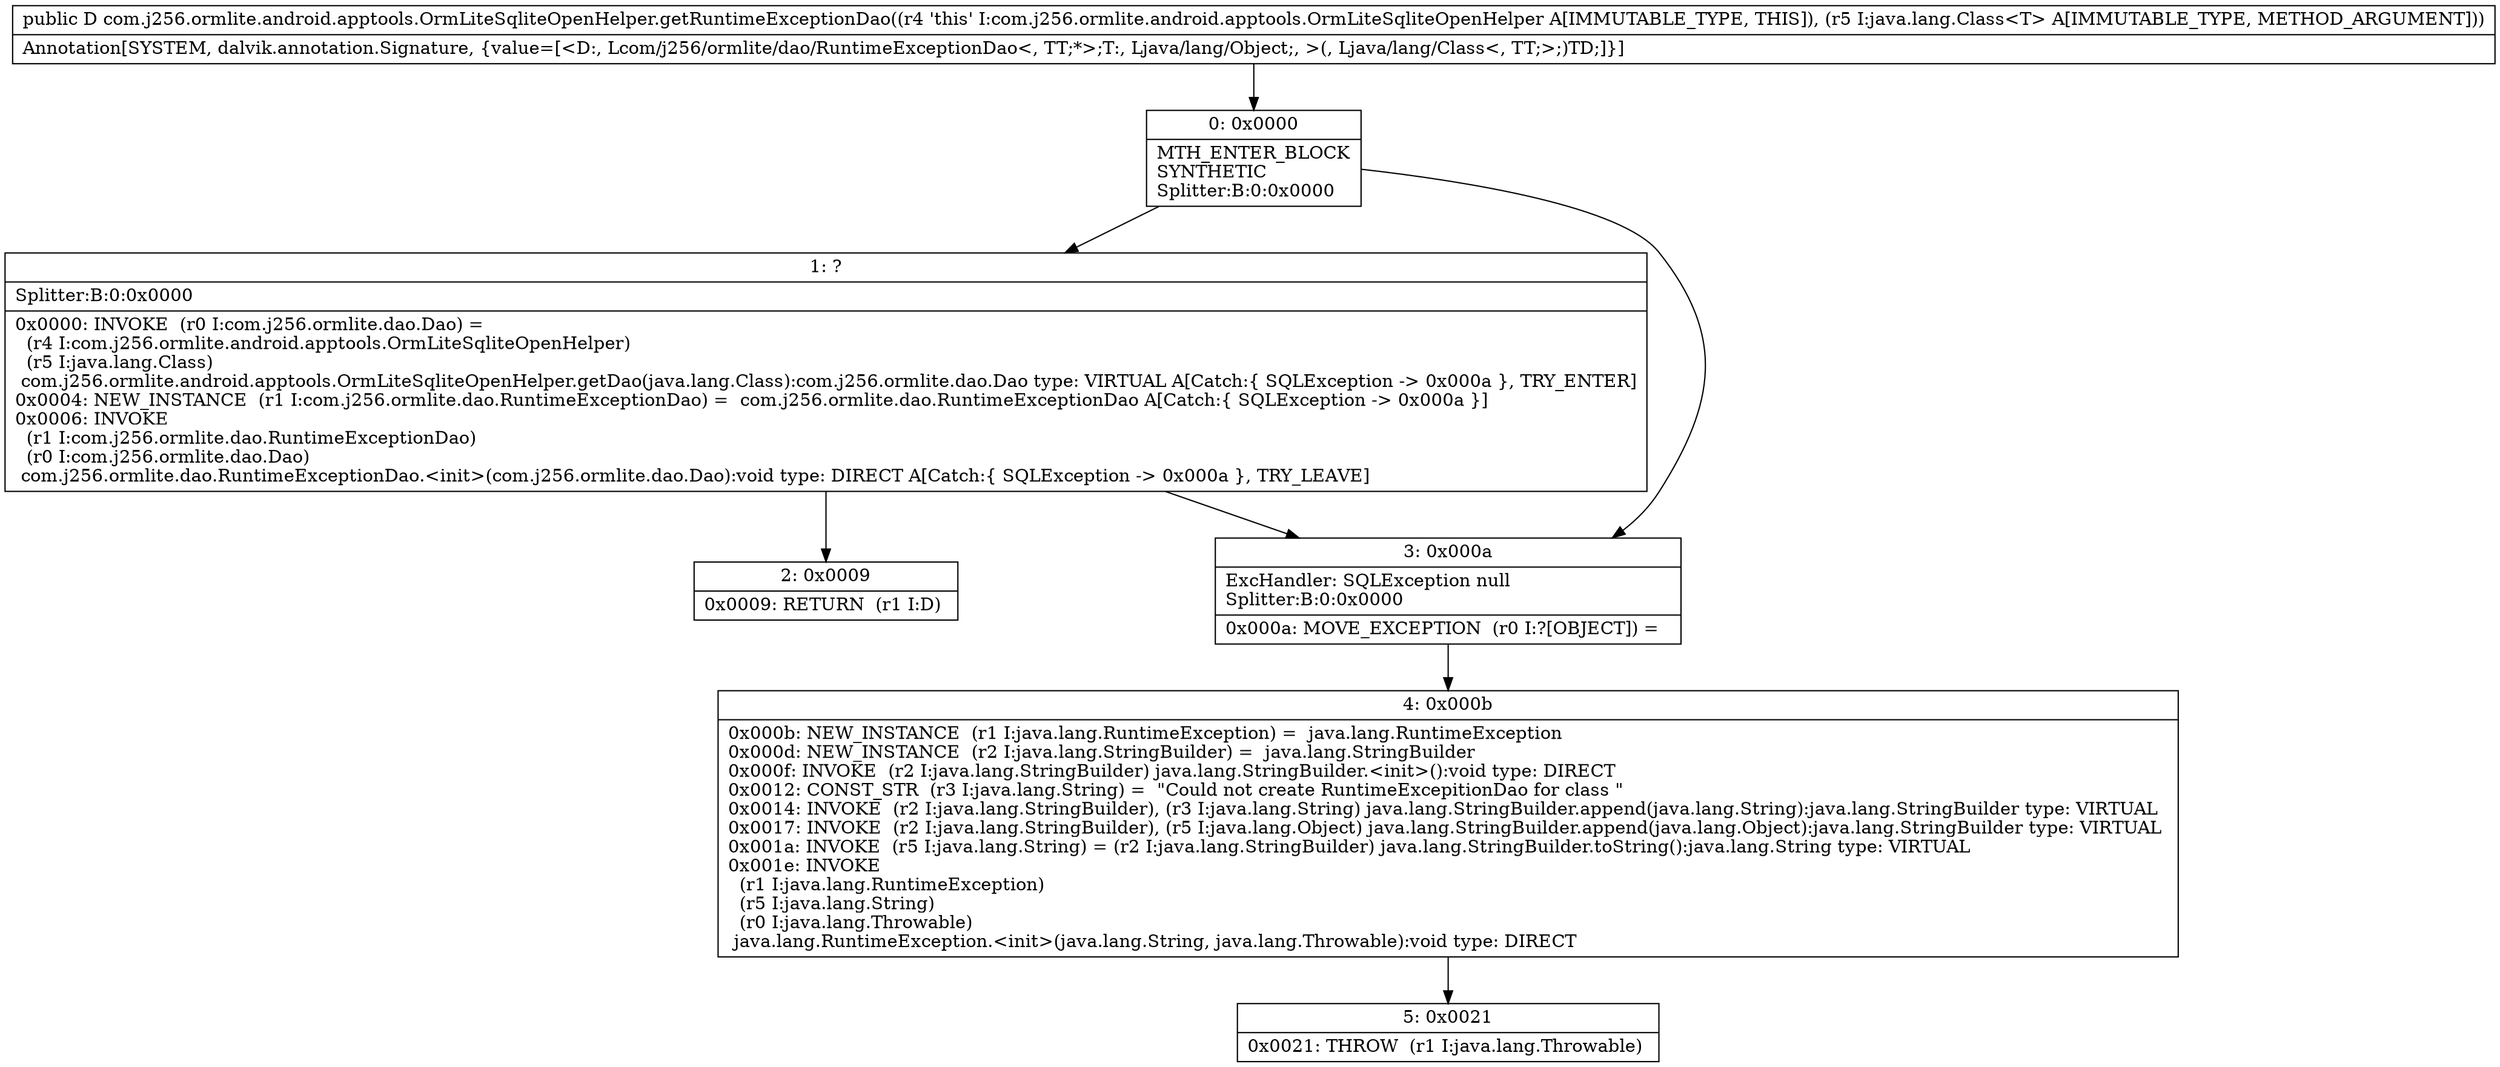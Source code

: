 digraph "CFG forcom.j256.ormlite.android.apptools.OrmLiteSqliteOpenHelper.getRuntimeExceptionDao(Ljava\/lang\/Class;)Lcom\/j256\/ormlite\/dao\/RuntimeExceptionDao;" {
Node_0 [shape=record,label="{0\:\ 0x0000|MTH_ENTER_BLOCK\lSYNTHETIC\lSplitter:B:0:0x0000\l}"];
Node_1 [shape=record,label="{1\:\ ?|Splitter:B:0:0x0000\l|0x0000: INVOKE  (r0 I:com.j256.ormlite.dao.Dao) = \l  (r4 I:com.j256.ormlite.android.apptools.OrmLiteSqliteOpenHelper)\l  (r5 I:java.lang.Class)\l com.j256.ormlite.android.apptools.OrmLiteSqliteOpenHelper.getDao(java.lang.Class):com.j256.ormlite.dao.Dao type: VIRTUAL A[Catch:\{ SQLException \-\> 0x000a \}, TRY_ENTER]\l0x0004: NEW_INSTANCE  (r1 I:com.j256.ormlite.dao.RuntimeExceptionDao) =  com.j256.ormlite.dao.RuntimeExceptionDao A[Catch:\{ SQLException \-\> 0x000a \}]\l0x0006: INVOKE  \l  (r1 I:com.j256.ormlite.dao.RuntimeExceptionDao)\l  (r0 I:com.j256.ormlite.dao.Dao)\l com.j256.ormlite.dao.RuntimeExceptionDao.\<init\>(com.j256.ormlite.dao.Dao):void type: DIRECT A[Catch:\{ SQLException \-\> 0x000a \}, TRY_LEAVE]\l}"];
Node_2 [shape=record,label="{2\:\ 0x0009|0x0009: RETURN  (r1 I:D) \l}"];
Node_3 [shape=record,label="{3\:\ 0x000a|ExcHandler: SQLException null\lSplitter:B:0:0x0000\l|0x000a: MOVE_EXCEPTION  (r0 I:?[OBJECT]) =  \l}"];
Node_4 [shape=record,label="{4\:\ 0x000b|0x000b: NEW_INSTANCE  (r1 I:java.lang.RuntimeException) =  java.lang.RuntimeException \l0x000d: NEW_INSTANCE  (r2 I:java.lang.StringBuilder) =  java.lang.StringBuilder \l0x000f: INVOKE  (r2 I:java.lang.StringBuilder) java.lang.StringBuilder.\<init\>():void type: DIRECT \l0x0012: CONST_STR  (r3 I:java.lang.String) =  \"Could not create RuntimeExcepitionDao for class \" \l0x0014: INVOKE  (r2 I:java.lang.StringBuilder), (r3 I:java.lang.String) java.lang.StringBuilder.append(java.lang.String):java.lang.StringBuilder type: VIRTUAL \l0x0017: INVOKE  (r2 I:java.lang.StringBuilder), (r5 I:java.lang.Object) java.lang.StringBuilder.append(java.lang.Object):java.lang.StringBuilder type: VIRTUAL \l0x001a: INVOKE  (r5 I:java.lang.String) = (r2 I:java.lang.StringBuilder) java.lang.StringBuilder.toString():java.lang.String type: VIRTUAL \l0x001e: INVOKE  \l  (r1 I:java.lang.RuntimeException)\l  (r5 I:java.lang.String)\l  (r0 I:java.lang.Throwable)\l java.lang.RuntimeException.\<init\>(java.lang.String, java.lang.Throwable):void type: DIRECT \l}"];
Node_5 [shape=record,label="{5\:\ 0x0021|0x0021: THROW  (r1 I:java.lang.Throwable) \l}"];
MethodNode[shape=record,label="{public D com.j256.ormlite.android.apptools.OrmLiteSqliteOpenHelper.getRuntimeExceptionDao((r4 'this' I:com.j256.ormlite.android.apptools.OrmLiteSqliteOpenHelper A[IMMUTABLE_TYPE, THIS]), (r5 I:java.lang.Class\<T\> A[IMMUTABLE_TYPE, METHOD_ARGUMENT]))  | Annotation[SYSTEM, dalvik.annotation.Signature, \{value=[\<D:, Lcom\/j256\/ormlite\/dao\/RuntimeExceptionDao\<, TT;*\>;T:, Ljava\/lang\/Object;, \>(, Ljava\/lang\/Class\<, TT;\>;)TD;]\}]\l}"];
MethodNode -> Node_0;
Node_0 -> Node_1;
Node_0 -> Node_3;
Node_1 -> Node_2;
Node_1 -> Node_3;
Node_3 -> Node_4;
Node_4 -> Node_5;
}

